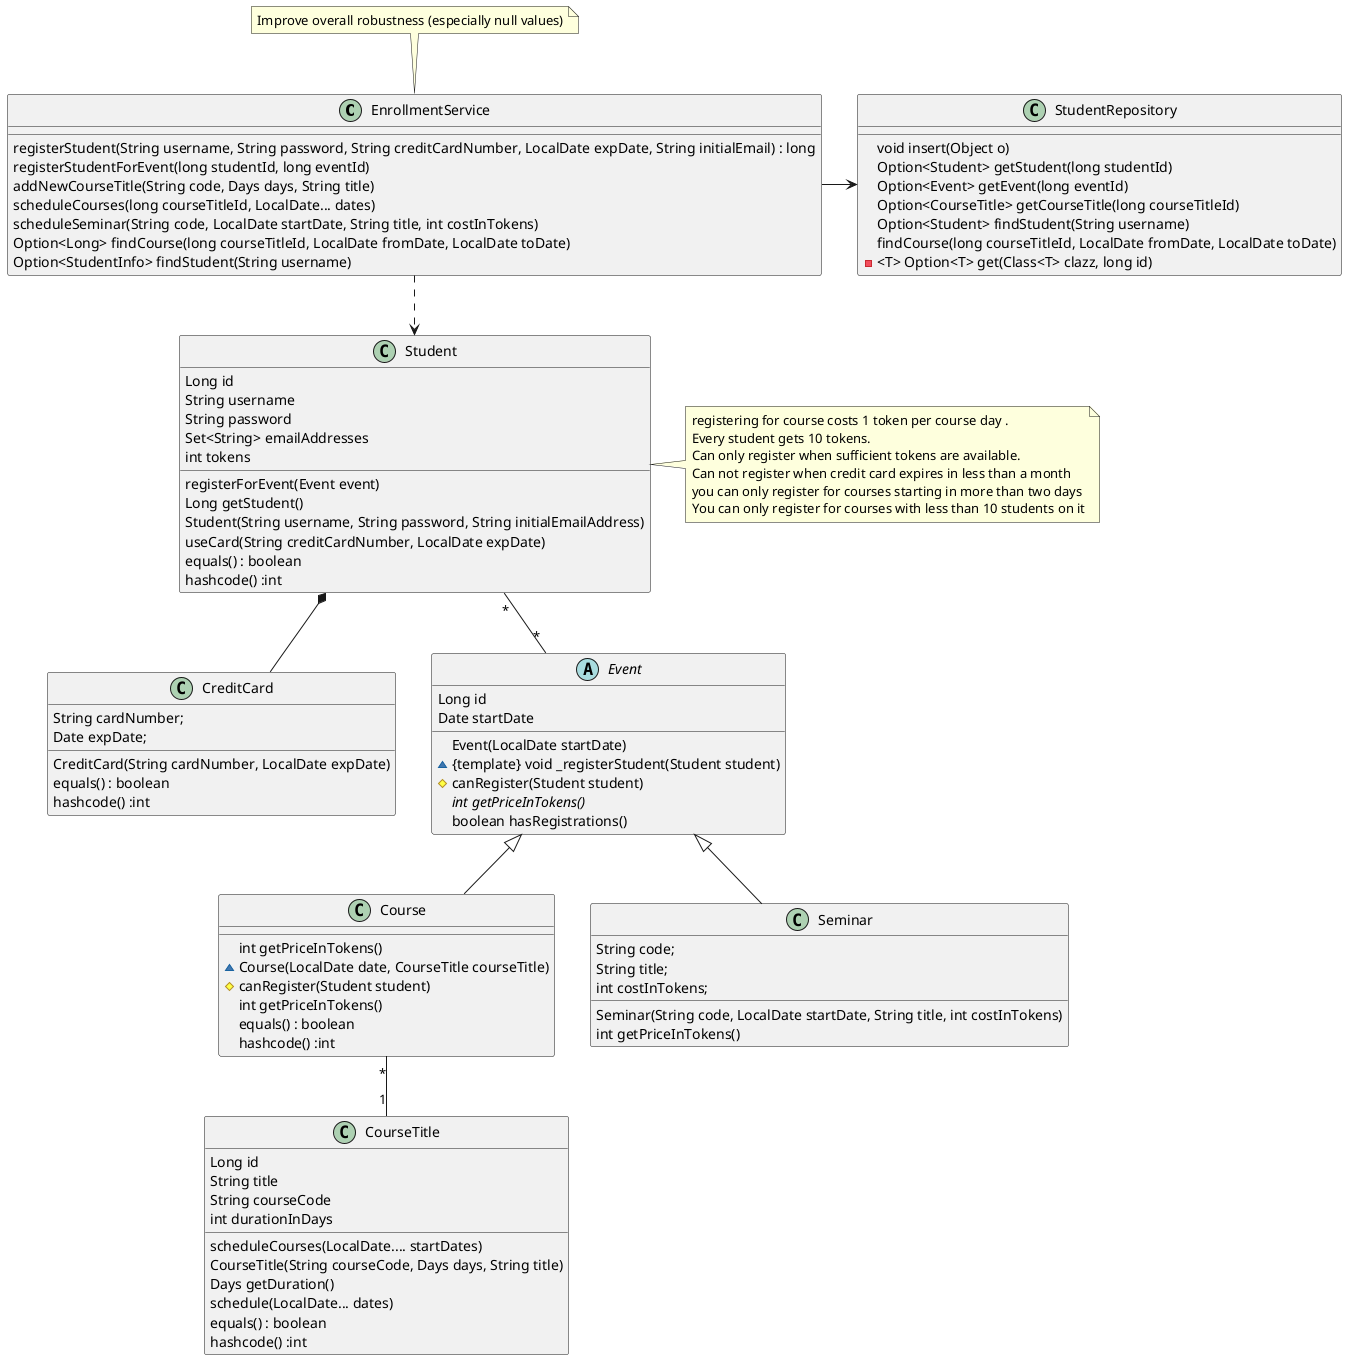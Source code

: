 @startuml




class EnrollmentService{
  registerStudent(String username, String password, String creditCardNumber, LocalDate expDate, String initialEmail) : long
  registerStudentForEvent(long studentId, long eventId)
  addNewCourseTitle(String code, Days days, String title)
  scheduleCourses(long courseTitleId, LocalDate... dates)
  scheduleSeminar(String code, LocalDate startDate, String title, int costInTokens)
  Option<Long> findCourse(long courseTitleId, LocalDate fromDate, LocalDate toDate)
  Option<StudentInfo> findStudent(String username)
}
note top of EnrollmentService:Improve overall robustness (especially null values)

EnrollmentService ..> Student

class StudentRepository{
  void insert(Object o)
  Option<Student> getStudent(long studentId)
  Option<Event> getEvent(long eventId)
  Option<CourseTitle> getCourseTitle(long courseTitleId)
  Option<Student> findStudent(String username)
  findCourse(long courseTitleId, LocalDate fromDate, LocalDate toDate)
  -<T> Option<T> get(Class<T> clazz, long id)
}

EnrollmentService -> StudentRepository

note right of Student : registering for course costs 1 token per course day .\nEvery student gets 10 tokens.\nCan only register when sufficient tokens are available.\nCan not register when credit card expires in less than a month\nyou can only register for courses starting in more than two days\nYou can only register for courses with less than 10 students on it

class Student {
  Long id
  String username
  String password
  Set<String> emailAddresses
  int tokens
  registerForEvent(Event event)
  Long getStudent()
  Student(String username, String password, String initialEmailAddress)
  useCard(String creditCardNumber, LocalDate expDate)
  equals() : boolean
  hashcode() :int
}

class CreditCard{
  String cardNumber;
  Date expDate;
  CreditCard(String cardNumber, LocalDate expDate)
  equals() : boolean
  hashcode() :int
}

Student *-- CreditCard

abstract class Event{
   Long id
   Date startDate
   Event(LocalDate startDate)
   ~{template} void _registerStudent(Student student)
   #canRegister(Student student)
   {abstract} int getPriceInTokens()
   boolean hasRegistrations()

}

Event <|-- Course
Event <|-- Seminar

Class Course{
   int getPriceInTokens()
   ~Course(LocalDate date, CourseTitle courseTitle)
   #canRegister(Student student)
   int getPriceInTokens()
   equals() : boolean
   hashcode() :int
}

class Seminar{
  String code;
  String title;
  int costInTokens;
  Seminar(String code, LocalDate startDate, String title, int costInTokens)
  int getPriceInTokens()
}


class CourseTitle{
  Long id
  String title
  String courseCode
  int durationInDays
  scheduleCourses(LocalDate.... startDates)
  CourseTitle(String courseCode, Days days, String title)
  Days getDuration()
  schedule(LocalDate... dates)
  equals() : boolean
  hashcode() :int

}


Student "*" -- "*" Event
Course "*" -- "1" CourseTitle

@enduml
